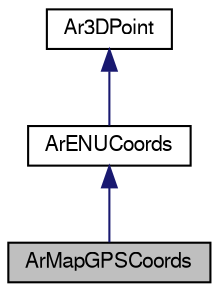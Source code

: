 digraph G
{
  edge [fontname="FreeSans",fontsize=10,labelfontname="FreeSans",labelfontsize=10];
  node [fontname="FreeSans",fontsize=10,shape=record];
  Node1 [label="ArMapGPSCoords",height=0.2,width=0.4,color="black", fillcolor="grey75", style="filled" fontcolor="black"];
  Node2 -> Node1 [dir=back,color="midnightblue",fontsize=10,style="solid",fontname="FreeSans"];
  Node2 [label="ArENUCoords",height=0.2,width=0.4,color="black", fillcolor="white", style="filled",URL="$classArENUCoords.html"];
  Node3 -> Node2 [dir=back,color="midnightblue",fontsize=10,style="solid",fontname="FreeSans"];
  Node3 [label="Ar3DPoint",height=0.2,width=0.4,color="black", fillcolor="white", style="filled",URL="$classAr3DPoint.html"];
}
